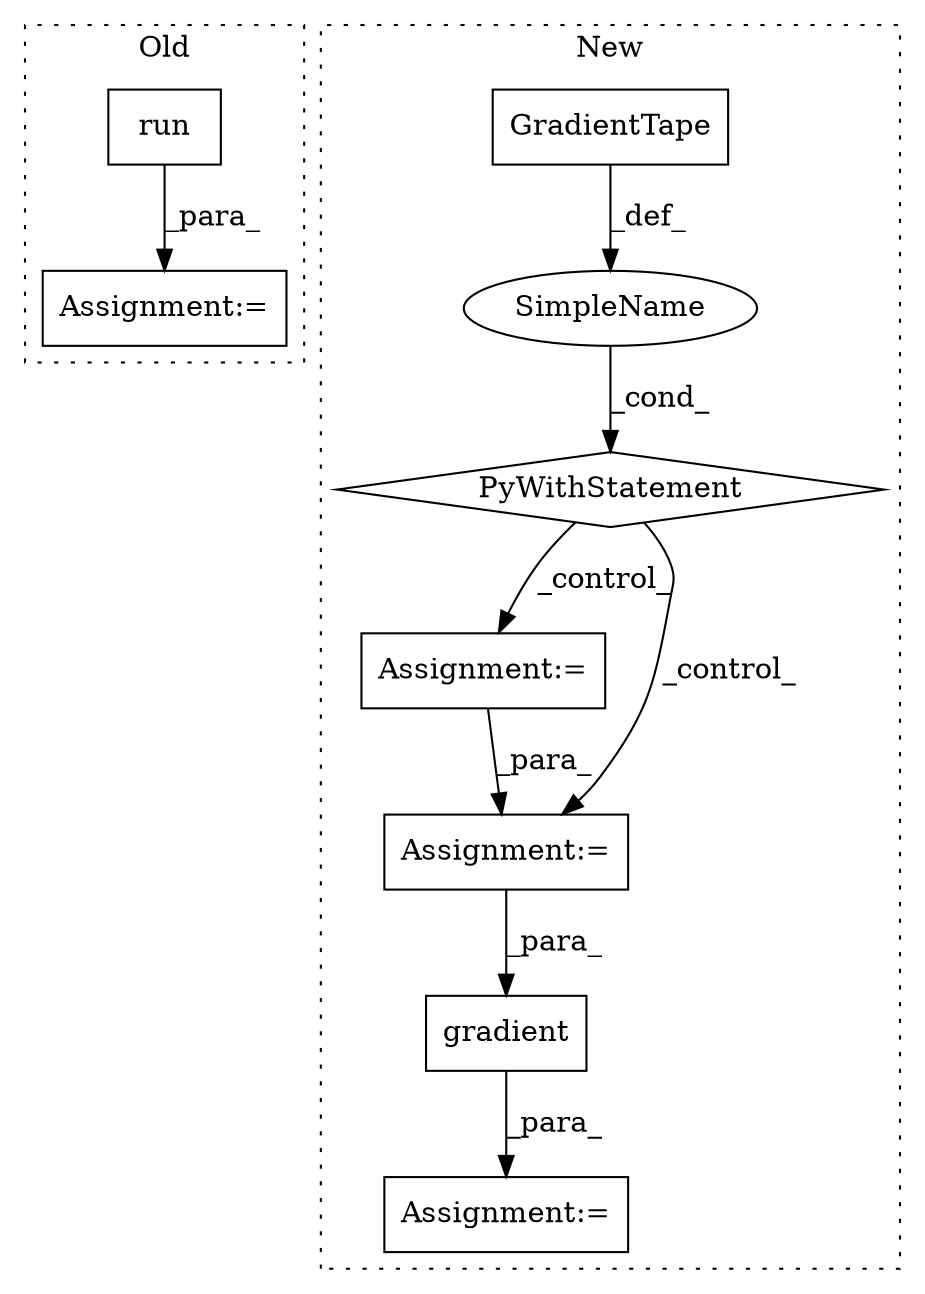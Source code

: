 digraph G {
subgraph cluster0 {
1 [label="run" a="32" s="25006,25014" l="4,1" shape="box"];
8 [label="Assignment:=" a="7" s="24997" l="1" shape="box"];
label = "Old";
style="dotted";
}
subgraph cluster1 {
2 [label="gradient" a="32" s="24933,24967" l="9,1" shape="box"];
3 [label="Assignment:=" a="7" s="24792" l="1" shape="box"];
4 [label="Assignment:=" a="7" s="24927" l="1" shape="box"];
5 [label="SimpleName" a="42" s="" l="" shape="ellipse"];
6 [label="PyWithStatement" a="104" s="24717,24752" l="10,2" shape="diamond"];
7 [label="GradientTape" a="32" s="24738" l="14" shape="box"];
9 [label="Assignment:=" a="7" s="24852" l="1" shape="box"];
label = "New";
style="dotted";
}
1 -> 8 [label="_para_"];
2 -> 4 [label="_para_"];
3 -> 9 [label="_para_"];
5 -> 6 [label="_cond_"];
6 -> 9 [label="_control_"];
6 -> 3 [label="_control_"];
7 -> 5 [label="_def_"];
9 -> 2 [label="_para_"];
}